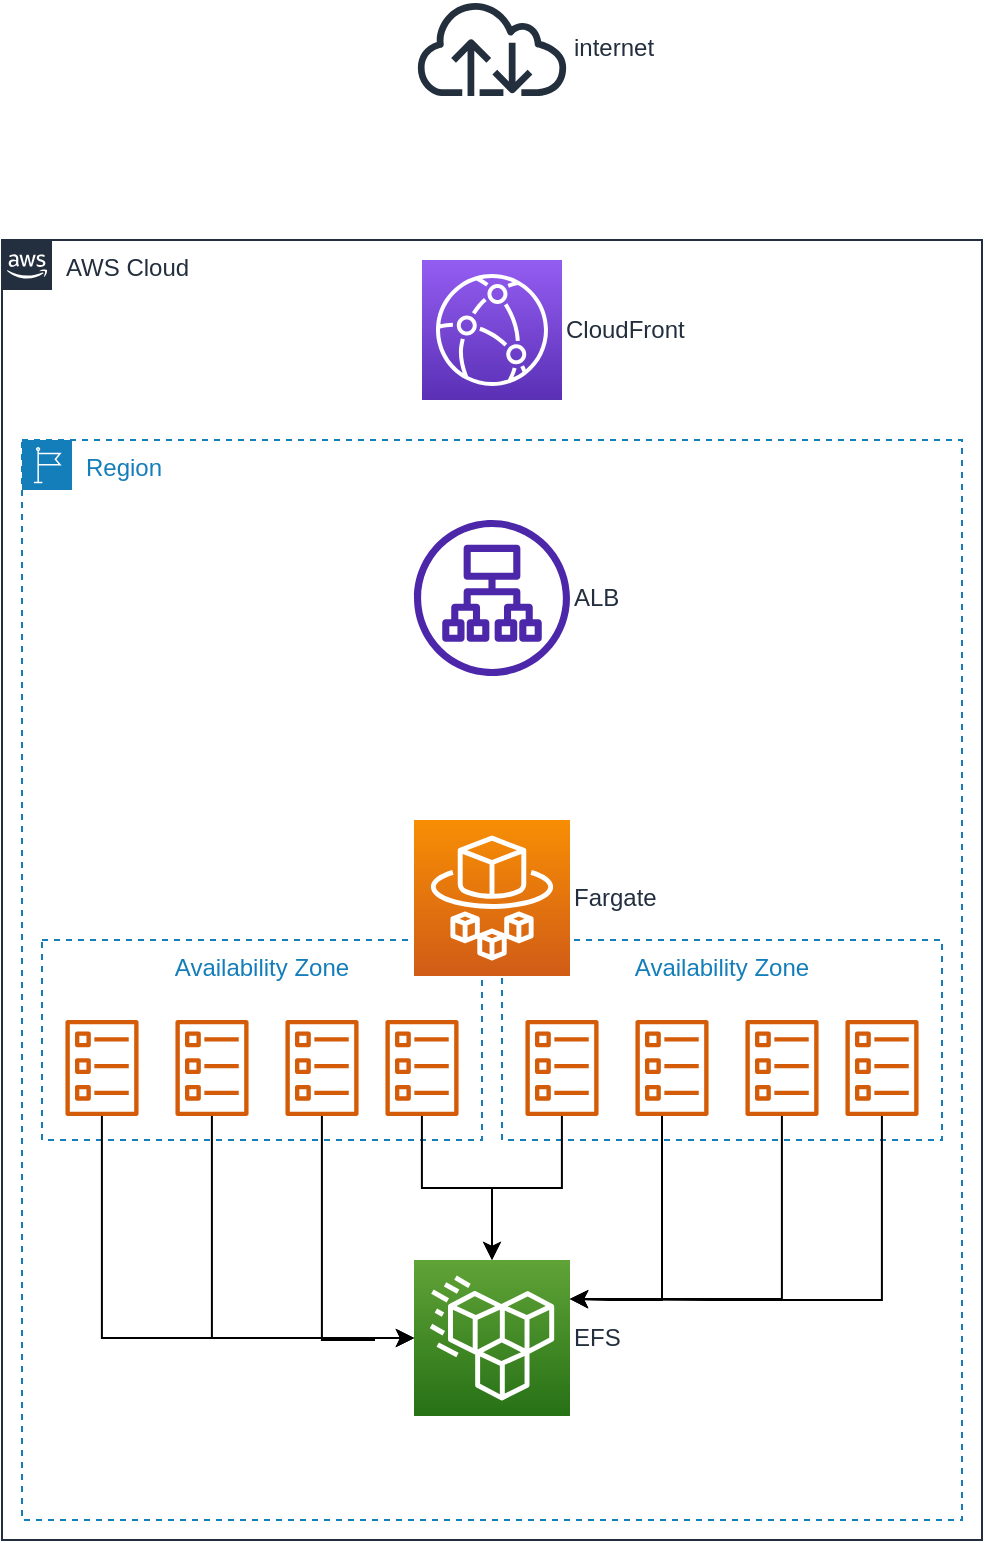 <mxfile version="18.1.1" type="github">
  <diagram id="Ht1M8jgEwFfnCIfOTk4-" name="Page-1">
    <mxGraphModel dx="1202" dy="1009" grid="1" gridSize="10" guides="1" tooltips="1" connect="1" arrows="1" fold="1" page="1" pageScale="1" pageWidth="1169" pageHeight="827" math="0" shadow="0">
      <root>
        <mxCell id="0" />
        <mxCell id="1" parent="0" />
        <mxCell id="UEzPUAAOIrF-is8g5C7q-74" value="AWS Cloud" style="points=[[0,0],[0.25,0],[0.5,0],[0.75,0],[1,0],[1,0.25],[1,0.5],[1,0.75],[1,1],[0.75,1],[0.5,1],[0.25,1],[0,1],[0,0.75],[0,0.5],[0,0.25]];outlineConnect=0;gradientColor=none;html=1;whiteSpace=wrap;fontSize=12;fontStyle=0;shape=mxgraph.aws4.group;grIcon=mxgraph.aws4.group_aws_cloud_alt;strokeColor=#232F3E;fillColor=none;verticalAlign=top;align=left;spacingLeft=30;fontColor=#232F3E;dashed=0;labelBackgroundColor=#ffffff;container=1;pointerEvents=0;collapsible=0;recursiveResize=0;" parent="1" vertex="1">
          <mxGeometry x="180" y="170" width="490" height="650" as="geometry" />
        </mxCell>
        <mxCell id="LYttSaNh0CoZD_ReAc8l-8" value="CloudFront" style="sketch=0;points=[[0,0,0],[0.25,0,0],[0.5,0,0],[0.75,0,0],[1,0,0],[0,1,0],[0.25,1,0],[0.5,1,0],[0.75,1,0],[1,1,0],[0,0.25,0],[0,0.5,0],[0,0.75,0],[1,0.25,0],[1,0.5,0],[1,0.75,0]];outlineConnect=0;fontColor=#232F3E;gradientColor=#945DF2;gradientDirection=north;fillColor=#5A30B5;strokeColor=#ffffff;dashed=0;verticalLabelPosition=middle;verticalAlign=middle;align=left;html=1;fontSize=12;fontStyle=0;aspect=fixed;shape=mxgraph.aws4.resourceIcon;resIcon=mxgraph.aws4.cloudfront;labelPosition=right;" vertex="1" parent="UEzPUAAOIrF-is8g5C7q-74">
          <mxGeometry x="210" y="10" width="70" height="70" as="geometry" />
        </mxCell>
        <mxCell id="LYttSaNh0CoZD_ReAc8l-11" value="Region" style="points=[[0,0],[0.25,0],[0.5,0],[0.75,0],[1,0],[1,0.25],[1,0.5],[1,0.75],[1,1],[0.75,1],[0.5,1],[0.25,1],[0,1],[0,0.75],[0,0.5],[0,0.25]];outlineConnect=0;gradientColor=none;html=1;whiteSpace=wrap;fontSize=12;fontStyle=0;container=1;pointerEvents=0;collapsible=0;recursiveResize=0;shape=mxgraph.aws4.group;grIcon=mxgraph.aws4.group_region;strokeColor=#147EBA;fillColor=none;verticalAlign=top;align=left;spacingLeft=30;fontColor=#147EBA;dashed=1;" vertex="1" parent="UEzPUAAOIrF-is8g5C7q-74">
          <mxGeometry x="10" y="100" width="470" height="540" as="geometry" />
        </mxCell>
        <mxCell id="LYttSaNh0CoZD_ReAc8l-14" value="ALB" style="sketch=0;outlineConnect=0;fontColor=#232F3E;gradientColor=none;fillColor=#4D27AA;strokeColor=none;dashed=0;verticalLabelPosition=middle;verticalAlign=middle;align=left;html=1;fontSize=12;fontStyle=0;aspect=fixed;pointerEvents=1;shape=mxgraph.aws4.application_load_balancer;labelPosition=right;" vertex="1" parent="LYttSaNh0CoZD_ReAc8l-11">
          <mxGeometry x="196" y="40" width="78" height="78" as="geometry" />
        </mxCell>
        <mxCell id="LYttSaNh0CoZD_ReAc8l-12" value="Availability Zone" style="fillColor=none;strokeColor=#147EBA;dashed=1;verticalAlign=top;fontStyle=0;fontColor=#147EBA;" vertex="1" parent="LYttSaNh0CoZD_ReAc8l-11">
          <mxGeometry x="10" y="250" width="220" height="100" as="geometry" />
        </mxCell>
        <mxCell id="LYttSaNh0CoZD_ReAc8l-32" style="edgeStyle=orthogonalEdgeStyle;rounded=0;orthogonalLoop=1;jettySize=auto;html=1;entryX=0;entryY=0.5;entryDx=0;entryDy=0;entryPerimeter=0;" edge="1" parent="LYttSaNh0CoZD_ReAc8l-11" source="LYttSaNh0CoZD_ReAc8l-18" target="LYttSaNh0CoZD_ReAc8l-30">
          <mxGeometry relative="1" as="geometry">
            <Array as="points">
              <mxPoint x="40" y="449" />
            </Array>
          </mxGeometry>
        </mxCell>
        <mxCell id="LYttSaNh0CoZD_ReAc8l-18" value="" style="sketch=0;outlineConnect=0;fontColor=#232F3E;gradientColor=none;fillColor=#D45B07;strokeColor=none;dashed=0;verticalLabelPosition=bottom;verticalAlign=top;align=center;html=1;fontSize=12;fontStyle=0;aspect=fixed;pointerEvents=1;shape=mxgraph.aws4.ecs_task;" vertex="1" parent="LYttSaNh0CoZD_ReAc8l-11">
          <mxGeometry x="21.5" y="290" width="37" height="48" as="geometry" />
        </mxCell>
        <mxCell id="LYttSaNh0CoZD_ReAc8l-33" style="edgeStyle=orthogonalEdgeStyle;rounded=0;orthogonalLoop=1;jettySize=auto;html=1;entryX=0;entryY=0.5;entryDx=0;entryDy=0;entryPerimeter=0;" edge="1" parent="LYttSaNh0CoZD_ReAc8l-11" source="LYttSaNh0CoZD_ReAc8l-19" target="LYttSaNh0CoZD_ReAc8l-30">
          <mxGeometry relative="1" as="geometry">
            <Array as="points">
              <mxPoint x="95" y="449" />
            </Array>
          </mxGeometry>
        </mxCell>
        <mxCell id="LYttSaNh0CoZD_ReAc8l-19" value="" style="sketch=0;outlineConnect=0;fontColor=#232F3E;gradientColor=none;fillColor=#D45B07;strokeColor=none;dashed=0;verticalLabelPosition=bottom;verticalAlign=top;align=center;html=1;fontSize=12;fontStyle=0;aspect=fixed;pointerEvents=1;shape=mxgraph.aws4.ecs_task;" vertex="1" parent="LYttSaNh0CoZD_ReAc8l-11">
          <mxGeometry x="76.5" y="290" width="37" height="48" as="geometry" />
        </mxCell>
        <mxCell id="LYttSaNh0CoZD_ReAc8l-34" style="edgeStyle=orthogonalEdgeStyle;rounded=0;orthogonalLoop=1;jettySize=auto;html=1;entryX=0;entryY=0.5;entryDx=0;entryDy=0;entryPerimeter=0;" edge="1" parent="LYttSaNh0CoZD_ReAc8l-11" source="LYttSaNh0CoZD_ReAc8l-20" target="LYttSaNh0CoZD_ReAc8l-30">
          <mxGeometry relative="1" as="geometry">
            <Array as="points">
              <mxPoint x="150" y="450" />
              <mxPoint x="176" y="450" />
              <mxPoint x="176" y="449" />
            </Array>
          </mxGeometry>
        </mxCell>
        <mxCell id="LYttSaNh0CoZD_ReAc8l-20" value="" style="sketch=0;outlineConnect=0;fontColor=#232F3E;gradientColor=none;fillColor=#D45B07;strokeColor=none;dashed=0;verticalLabelPosition=bottom;verticalAlign=top;align=center;html=1;fontSize=12;fontStyle=0;aspect=fixed;pointerEvents=1;shape=mxgraph.aws4.ecs_task;" vertex="1" parent="LYttSaNh0CoZD_ReAc8l-11">
          <mxGeometry x="131.5" y="290" width="37" height="48" as="geometry" />
        </mxCell>
        <mxCell id="LYttSaNh0CoZD_ReAc8l-35" value="" style="edgeStyle=orthogonalEdgeStyle;rounded=0;orthogonalLoop=1;jettySize=auto;html=1;" edge="1" parent="LYttSaNh0CoZD_ReAc8l-11" source="LYttSaNh0CoZD_ReAc8l-21" target="LYttSaNh0CoZD_ReAc8l-30">
          <mxGeometry relative="1" as="geometry">
            <Array as="points">
              <mxPoint x="200" y="374" />
              <mxPoint x="235" y="374" />
            </Array>
          </mxGeometry>
        </mxCell>
        <mxCell id="LYttSaNh0CoZD_ReAc8l-21" value="" style="sketch=0;outlineConnect=0;fontColor=#232F3E;gradientColor=none;fillColor=#D45B07;strokeColor=none;dashed=0;verticalLabelPosition=bottom;verticalAlign=top;align=center;html=1;fontSize=12;fontStyle=0;aspect=fixed;pointerEvents=1;shape=mxgraph.aws4.ecs_task;" vertex="1" parent="LYttSaNh0CoZD_ReAc8l-11">
          <mxGeometry x="181.5" y="290" width="37" height="48" as="geometry" />
        </mxCell>
        <mxCell id="LYttSaNh0CoZD_ReAc8l-25" value="Availability Zone" style="fillColor=none;strokeColor=#147EBA;dashed=1;verticalAlign=top;fontStyle=0;fontColor=#147EBA;" vertex="1" parent="LYttSaNh0CoZD_ReAc8l-11">
          <mxGeometry x="240" y="250" width="220" height="100" as="geometry" />
        </mxCell>
        <mxCell id="LYttSaNh0CoZD_ReAc8l-36" value="" style="edgeStyle=orthogonalEdgeStyle;rounded=0;orthogonalLoop=1;jettySize=auto;html=1;" edge="1" parent="LYttSaNh0CoZD_ReAc8l-11" source="LYttSaNh0CoZD_ReAc8l-26" target="LYttSaNh0CoZD_ReAc8l-30">
          <mxGeometry relative="1" as="geometry" />
        </mxCell>
        <mxCell id="LYttSaNh0CoZD_ReAc8l-26" value="" style="sketch=0;outlineConnect=0;fontColor=#232F3E;gradientColor=none;fillColor=#D45B07;strokeColor=none;dashed=0;verticalLabelPosition=bottom;verticalAlign=top;align=center;html=1;fontSize=12;fontStyle=0;aspect=fixed;pointerEvents=1;shape=mxgraph.aws4.ecs_task;" vertex="1" parent="LYttSaNh0CoZD_ReAc8l-11">
          <mxGeometry x="251.5" y="290" width="37" height="48" as="geometry" />
        </mxCell>
        <mxCell id="LYttSaNh0CoZD_ReAc8l-37" style="edgeStyle=orthogonalEdgeStyle;rounded=0;orthogonalLoop=1;jettySize=auto;html=1;entryX=1;entryY=0.25;entryDx=0;entryDy=0;entryPerimeter=0;" edge="1" parent="LYttSaNh0CoZD_ReAc8l-11" source="LYttSaNh0CoZD_ReAc8l-27" target="LYttSaNh0CoZD_ReAc8l-30">
          <mxGeometry relative="1" as="geometry">
            <Array as="points">
              <mxPoint x="320" y="430" />
              <mxPoint x="294" y="430" />
            </Array>
          </mxGeometry>
        </mxCell>
        <mxCell id="LYttSaNh0CoZD_ReAc8l-27" value="" style="sketch=0;outlineConnect=0;fontColor=#232F3E;gradientColor=none;fillColor=#D45B07;strokeColor=none;dashed=0;verticalLabelPosition=bottom;verticalAlign=top;align=center;html=1;fontSize=12;fontStyle=0;aspect=fixed;pointerEvents=1;shape=mxgraph.aws4.ecs_task;" vertex="1" parent="LYttSaNh0CoZD_ReAc8l-11">
          <mxGeometry x="306.5" y="290" width="37" height="48" as="geometry" />
        </mxCell>
        <mxCell id="LYttSaNh0CoZD_ReAc8l-39" style="edgeStyle=orthogonalEdgeStyle;rounded=0;orthogonalLoop=1;jettySize=auto;html=1;entryX=1;entryY=0.25;entryDx=0;entryDy=0;entryPerimeter=0;" edge="1" parent="LYttSaNh0CoZD_ReAc8l-11" source="LYttSaNh0CoZD_ReAc8l-28" target="LYttSaNh0CoZD_ReAc8l-30">
          <mxGeometry relative="1" as="geometry">
            <Array as="points">
              <mxPoint x="380" y="430" />
            </Array>
          </mxGeometry>
        </mxCell>
        <mxCell id="LYttSaNh0CoZD_ReAc8l-28" value="" style="sketch=0;outlineConnect=0;fontColor=#232F3E;gradientColor=none;fillColor=#D45B07;strokeColor=none;dashed=0;verticalLabelPosition=bottom;verticalAlign=top;align=center;html=1;fontSize=12;fontStyle=0;aspect=fixed;pointerEvents=1;shape=mxgraph.aws4.ecs_task;" vertex="1" parent="LYttSaNh0CoZD_ReAc8l-11">
          <mxGeometry x="361.5" y="290" width="37" height="48" as="geometry" />
        </mxCell>
        <mxCell id="LYttSaNh0CoZD_ReAc8l-40" style="edgeStyle=orthogonalEdgeStyle;rounded=0;orthogonalLoop=1;jettySize=auto;html=1;entryX=1;entryY=0.25;entryDx=0;entryDy=0;entryPerimeter=0;" edge="1" parent="LYttSaNh0CoZD_ReAc8l-11" source="LYttSaNh0CoZD_ReAc8l-29" target="LYttSaNh0CoZD_ReAc8l-30">
          <mxGeometry relative="1" as="geometry">
            <Array as="points">
              <mxPoint x="430" y="430" />
              <mxPoint x="343" y="430" />
            </Array>
          </mxGeometry>
        </mxCell>
        <mxCell id="LYttSaNh0CoZD_ReAc8l-29" value="" style="sketch=0;outlineConnect=0;fontColor=#232F3E;gradientColor=none;fillColor=#D45B07;strokeColor=none;dashed=0;verticalLabelPosition=bottom;verticalAlign=top;align=center;html=1;fontSize=12;fontStyle=0;aspect=fixed;pointerEvents=1;shape=mxgraph.aws4.ecs_task;" vertex="1" parent="LYttSaNh0CoZD_ReAc8l-11">
          <mxGeometry x="411.5" y="290" width="37" height="48" as="geometry" />
        </mxCell>
        <mxCell id="LYttSaNh0CoZD_ReAc8l-30" value="EFS" style="sketch=0;points=[[0,0,0],[0.25,0,0],[0.5,0,0],[0.75,0,0],[1,0,0],[0,1,0],[0.25,1,0],[0.5,1,0],[0.75,1,0],[1,1,0],[0,0.25,0],[0,0.5,0],[0,0.75,0],[1,0.25,0],[1,0.5,0],[1,0.75,0]];outlineConnect=0;fontColor=#232F3E;gradientColor=#60A337;gradientDirection=north;fillColor=#277116;strokeColor=#ffffff;dashed=0;verticalLabelPosition=middle;verticalAlign=middle;align=left;html=1;fontSize=12;fontStyle=0;aspect=fixed;shape=mxgraph.aws4.resourceIcon;resIcon=mxgraph.aws4.efs_standard;labelPosition=right;" vertex="1" parent="LYttSaNh0CoZD_ReAc8l-11">
          <mxGeometry x="196" y="410" width="78" height="78" as="geometry" />
        </mxCell>
        <mxCell id="LYttSaNh0CoZD_ReAc8l-22" value="Fargate&lt;br&gt;" style="sketch=0;points=[[0,0,0],[0.25,0,0],[0.5,0,0],[0.75,0,0],[1,0,0],[0,1,0],[0.25,1,0],[0.5,1,0],[0.75,1,0],[1,1,0],[0,0.25,0],[0,0.5,0],[0,0.75,0],[1,0.25,0],[1,0.5,0],[1,0.75,0]];outlineConnect=0;fontColor=#232F3E;gradientColor=#F78E04;gradientDirection=north;fillColor=#D05C17;strokeColor=#ffffff;dashed=0;verticalLabelPosition=middle;verticalAlign=middle;align=left;html=1;fontSize=12;fontStyle=0;aspect=fixed;shape=mxgraph.aws4.resourceIcon;resIcon=mxgraph.aws4.fargate;labelPosition=right;" vertex="1" parent="LYttSaNh0CoZD_ReAc8l-11">
          <mxGeometry x="196" y="190" width="78" height="78" as="geometry" />
        </mxCell>
        <mxCell id="LYttSaNh0CoZD_ReAc8l-5" value="internet" style="sketch=0;outlineConnect=0;fontColor=#232F3E;gradientColor=none;fillColor=#232F3D;strokeColor=none;dashed=0;verticalLabelPosition=middle;verticalAlign=middle;align=left;html=1;fontSize=12;fontStyle=0;aspect=fixed;pointerEvents=1;shape=mxgraph.aws4.internet;labelPosition=right;" vertex="1" parent="1">
          <mxGeometry x="386" y="50" width="78" height="48" as="geometry" />
        </mxCell>
      </root>
    </mxGraphModel>
  </diagram>
</mxfile>

